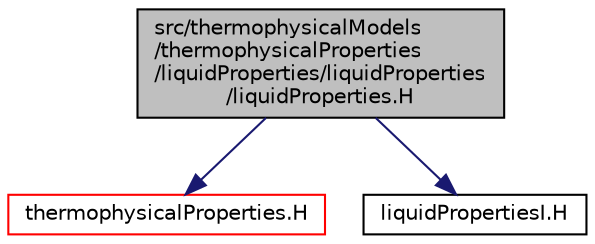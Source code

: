 digraph "src/thermophysicalModels/thermophysicalProperties/liquidProperties/liquidProperties/liquidProperties.H"
{
  bgcolor="transparent";
  edge [fontname="Helvetica",fontsize="10",labelfontname="Helvetica",labelfontsize="10"];
  node [fontname="Helvetica",fontsize="10",shape=record];
  Node1 [label="src/thermophysicalModels\l/thermophysicalProperties\l/liquidProperties/liquidProperties\l/liquidProperties.H",height=0.2,width=0.4,color="black", fillcolor="grey75", style="filled" fontcolor="black"];
  Node1 -> Node2 [color="midnightblue",fontsize="10",style="solid",fontname="Helvetica"];
  Node2 [label="thermophysicalProperties.H",height=0.2,width=0.4,color="red",URL="$thermophysicalProperties_8H.html"];
  Node1 -> Node3 [color="midnightblue",fontsize="10",style="solid",fontname="Helvetica"];
  Node3 [label="liquidPropertiesI.H",height=0.2,width=0.4,color="black",URL="$liquidPropertiesI_8H.html"];
}
